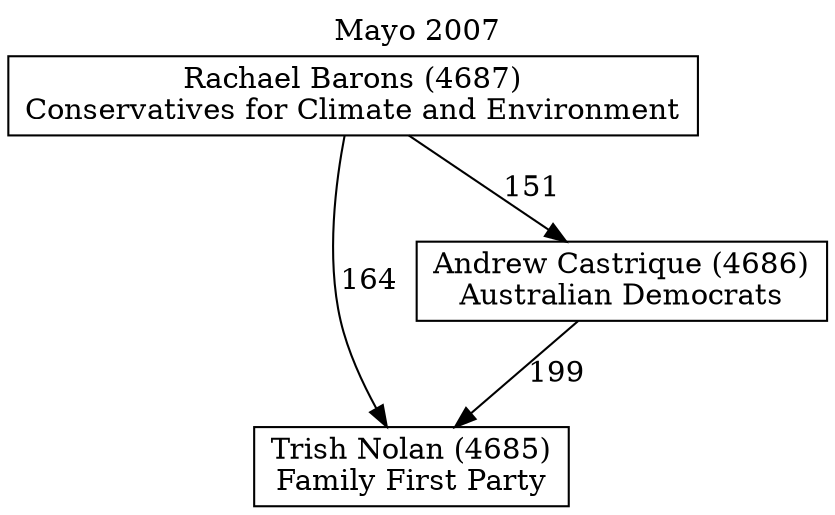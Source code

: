 // House preference flow
digraph "Trish Nolan (4685)_Mayo_2007" {
	graph [label="Mayo 2007" labelloc=t mclimit=10]
	node [shape=box]
	"Trish Nolan (4685)" [label="Trish Nolan (4685)
Family First Party"]
	"Andrew Castrique (4686)" [label="Andrew Castrique (4686)
Australian Democrats"]
	"Rachael Barons (4687)" [label="Rachael Barons (4687)
Conservatives for Climate and Environment"]
	"Andrew Castrique (4686)" -> "Trish Nolan (4685)" [label=199]
	"Rachael Barons (4687)" -> "Andrew Castrique (4686)" [label=151]
	"Rachael Barons (4687)" -> "Trish Nolan (4685)" [label=164]
}
